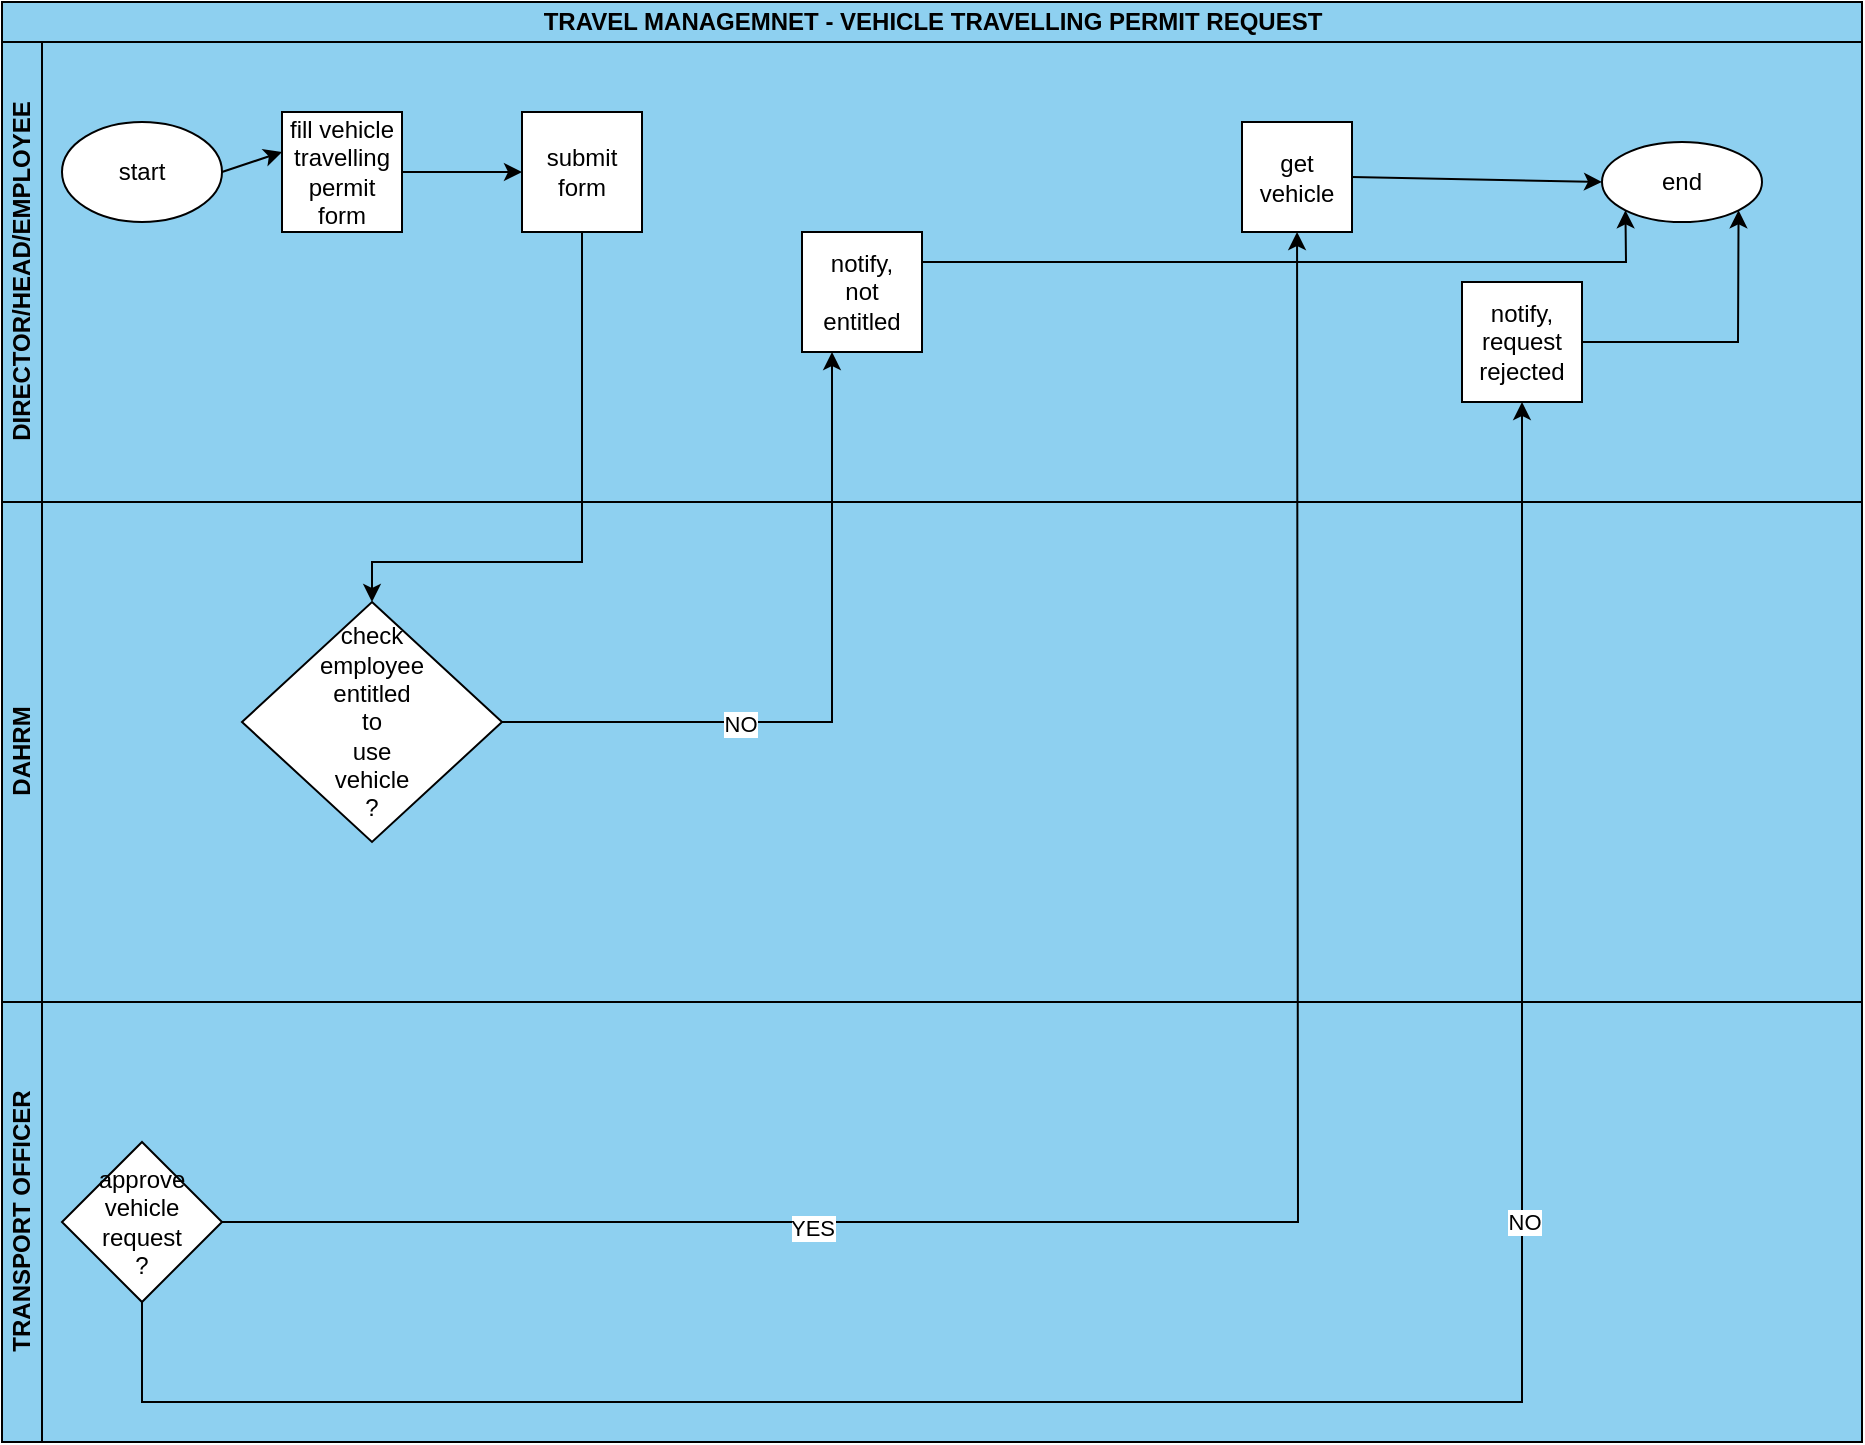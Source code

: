 <mxfile version="24.7.5">
  <diagram name="Page-1" id="paYRWq16h5qkBUBvGVSX">
    <mxGraphModel dx="1050" dy="566" grid="1" gridSize="10" guides="1" tooltips="1" connect="1" arrows="1" fold="1" page="1" pageScale="1" pageWidth="850" pageHeight="1100" math="0" shadow="0">
      <root>
        <mxCell id="0" />
        <mxCell id="1" parent="0" />
        <mxCell id="A2xx7unQY58moL9qyg2i-1" value="TRAVEL MANAGEMNET - VEHICLE TRAVELLING PERMIT REQUEST" style="swimlane;childLayout=stackLayout;resizeParent=1;resizeParentMax=0;horizontal=1;startSize=20;horizontalStack=0;html=1;fillColor=#8ED0F0;" parent="1" vertex="1">
          <mxGeometry x="20" y="640" width="930" height="720" as="geometry" />
        </mxCell>
        <mxCell id="A2xx7unQY58moL9qyg2i-2" value="DIRECTOR/HEAD/EMPLOYEE" style="swimlane;startSize=20;horizontal=0;html=1;swimlaneFillColor=#8ed0f0;fillColor=#8ed0f0;" parent="A2xx7unQY58moL9qyg2i-1" vertex="1">
          <mxGeometry y="20" width="930" height="230" as="geometry" />
        </mxCell>
        <mxCell id="A2xx7unQY58moL9qyg2i-5" value="start" style="ellipse;whiteSpace=wrap;html=1;" parent="A2xx7unQY58moL9qyg2i-2" vertex="1">
          <mxGeometry x="30" y="40" width="80" height="50" as="geometry" />
        </mxCell>
        <mxCell id="A2xx7unQY58moL9qyg2i-8" value="" style="edgeStyle=orthogonalEdgeStyle;rounded=0;orthogonalLoop=1;jettySize=auto;html=1;" parent="A2xx7unQY58moL9qyg2i-2" source="A2xx7unQY58moL9qyg2i-6" target="A2xx7unQY58moL9qyg2i-7" edge="1">
          <mxGeometry relative="1" as="geometry" />
        </mxCell>
        <mxCell id="A2xx7unQY58moL9qyg2i-6" value="&lt;div&gt;fill vehicle&lt;/div&gt;&lt;div&gt;travelling&lt;/div&gt;&lt;div&gt;permit&lt;/div&gt;&lt;div&gt;form&lt;br&gt;&lt;/div&gt;" style="whiteSpace=wrap;html=1;aspect=fixed;" parent="A2xx7unQY58moL9qyg2i-2" vertex="1">
          <mxGeometry x="140" y="35" width="60" height="60" as="geometry" />
        </mxCell>
        <mxCell id="A2xx7unQY58moL9qyg2i-7" value="&lt;div&gt;submit&lt;/div&gt;&lt;div&gt;form&lt;br&gt;&lt;/div&gt;" style="whiteSpace=wrap;html=1;aspect=fixed;" parent="A2xx7unQY58moL9qyg2i-2" vertex="1">
          <mxGeometry x="260" y="35" width="60" height="60" as="geometry" />
        </mxCell>
        <mxCell id="A2xx7unQY58moL9qyg2i-13" value="end" style="ellipse;whiteSpace=wrap;html=1;" parent="A2xx7unQY58moL9qyg2i-2" vertex="1">
          <mxGeometry x="800" y="50" width="80" height="40" as="geometry" />
        </mxCell>
        <mxCell id="A2xx7unQY58moL9qyg2i-15" value="&lt;div&gt;notify,&lt;/div&gt;&lt;div&gt;not&lt;/div&gt;&lt;div&gt;entitled&lt;br&gt;&lt;/div&gt;" style="whiteSpace=wrap;html=1;aspect=fixed;" parent="A2xx7unQY58moL9qyg2i-2" vertex="1">
          <mxGeometry x="400" y="95" width="60" height="60" as="geometry" />
        </mxCell>
        <mxCell id="A2xx7unQY58moL9qyg2i-17" value="" style="endArrow=classic;html=1;rounded=0;exitX=1;exitY=0.25;exitDx=0;exitDy=0;entryX=0;entryY=1;entryDx=0;entryDy=0;" parent="A2xx7unQY58moL9qyg2i-2" source="A2xx7unQY58moL9qyg2i-15" target="A2xx7unQY58moL9qyg2i-13" edge="1">
          <mxGeometry width="50" height="50" relative="1" as="geometry">
            <mxPoint x="460" y="300" as="sourcePoint" />
            <mxPoint x="510" y="250" as="targetPoint" />
            <Array as="points">
              <mxPoint x="812" y="110" />
            </Array>
          </mxGeometry>
        </mxCell>
        <mxCell id="A2xx7unQY58moL9qyg2i-23" value="&lt;div&gt;get&lt;/div&gt;&lt;div&gt;vehicle&lt;br&gt;&lt;/div&gt;" style="whiteSpace=wrap;html=1;aspect=fixed;" parent="A2xx7unQY58moL9qyg2i-2" vertex="1">
          <mxGeometry x="620" y="40" width="55" height="55" as="geometry" />
        </mxCell>
        <mxCell id="A2xx7unQY58moL9qyg2i-25" value="" style="endArrow=classic;html=1;rounded=0;exitX=1;exitY=0.5;exitDx=0;exitDy=0;entryX=0;entryY=0.5;entryDx=0;entryDy=0;" parent="A2xx7unQY58moL9qyg2i-2" source="A2xx7unQY58moL9qyg2i-23" target="A2xx7unQY58moL9qyg2i-13" edge="1">
          <mxGeometry width="50" height="50" relative="1" as="geometry">
            <mxPoint x="460" y="230" as="sourcePoint" />
            <mxPoint x="510" y="180" as="targetPoint" />
          </mxGeometry>
        </mxCell>
        <mxCell id="A2xx7unQY58moL9qyg2i-27" value="&lt;div&gt;notify,&lt;/div&gt;&lt;div&gt;request&lt;/div&gt;&lt;div&gt;rejected&lt;br&gt;&lt;/div&gt;" style="whiteSpace=wrap;html=1;aspect=fixed;" parent="A2xx7unQY58moL9qyg2i-2" vertex="1">
          <mxGeometry x="730" y="120" width="60" height="60" as="geometry" />
        </mxCell>
        <mxCell id="A2xx7unQY58moL9qyg2i-28" value="" style="endArrow=classic;html=1;rounded=0;exitX=1;exitY=0.5;exitDx=0;exitDy=0;entryX=1;entryY=1;entryDx=0;entryDy=0;" parent="A2xx7unQY58moL9qyg2i-2" source="A2xx7unQY58moL9qyg2i-27" target="A2xx7unQY58moL9qyg2i-13" edge="1">
          <mxGeometry width="50" height="50" relative="1" as="geometry">
            <mxPoint x="460" y="270" as="sourcePoint" />
            <mxPoint x="510" y="220" as="targetPoint" />
            <Array as="points">
              <mxPoint x="868" y="150" />
            </Array>
          </mxGeometry>
        </mxCell>
        <mxCell id="A2xx7unQY58moL9qyg2i-3" value="DAHRM" style="swimlane;startSize=20;horizontal=0;html=1;swimlaneFillColor=#8ED0F0;fillColor=#8ed0f0;" parent="A2xx7unQY58moL9qyg2i-1" vertex="1">
          <mxGeometry y="250" width="930" height="250" as="geometry" />
        </mxCell>
        <mxCell id="A2xx7unQY58moL9qyg2i-10" value="&lt;div&gt;check&lt;/div&gt;&lt;div&gt;employee&lt;/div&gt;&lt;div&gt;entitled&lt;/div&gt;&lt;div&gt;to &lt;br&gt;&lt;/div&gt;&lt;div&gt;use&lt;/div&gt;&lt;div&gt;vehicle&lt;/div&gt;&lt;div&gt;?&lt;br&gt;&lt;/div&gt;" style="rhombus;whiteSpace=wrap;html=1;" parent="A2xx7unQY58moL9qyg2i-3" vertex="1">
          <mxGeometry x="120" y="50" width="130" height="120" as="geometry" />
        </mxCell>
        <mxCell id="A2xx7unQY58moL9qyg2i-4" value="TRANSPORT OFFICER" style="swimlane;startSize=20;horizontal=0;html=1;swimlaneFillColor=#8ED0F0;fillColor=#8ed0f0;" parent="A2xx7unQY58moL9qyg2i-1" vertex="1">
          <mxGeometry y="500" width="930" height="220" as="geometry" />
        </mxCell>
        <mxCell id="A2xx7unQY58moL9qyg2i-20" value="&lt;div&gt;approve&lt;/div&gt;&lt;div&gt;vehicle&lt;/div&gt;&lt;div&gt;request&lt;/div&gt;&lt;div&gt;?&lt;br&gt;&lt;/div&gt;" style="rhombus;whiteSpace=wrap;html=1;" parent="A2xx7unQY58moL9qyg2i-4" vertex="1">
          <mxGeometry x="30" y="70" width="80" height="80" as="geometry" />
        </mxCell>
        <mxCell id="A2xx7unQY58moL9qyg2i-12" value="" style="endArrow=classic;html=1;rounded=0;exitX=0.5;exitY=1;exitDx=0;exitDy=0;entryX=0.5;entryY=0;entryDx=0;entryDy=0;" parent="A2xx7unQY58moL9qyg2i-1" source="A2xx7unQY58moL9qyg2i-7" target="A2xx7unQY58moL9qyg2i-10" edge="1">
          <mxGeometry width="50" height="50" relative="1" as="geometry">
            <mxPoint x="380" y="270" as="sourcePoint" />
            <mxPoint x="430" y="220" as="targetPoint" />
            <Array as="points">
              <mxPoint x="290" y="280" />
              <mxPoint x="185" y="280" />
            </Array>
          </mxGeometry>
        </mxCell>
        <mxCell id="A2xx7unQY58moL9qyg2i-14" value="" style="endArrow=classic;html=1;rounded=0;exitX=1;exitY=0.5;exitDx=0;exitDy=0;entryX=0.25;entryY=1;entryDx=0;entryDy=0;" parent="A2xx7unQY58moL9qyg2i-1" source="A2xx7unQY58moL9qyg2i-10" target="A2xx7unQY58moL9qyg2i-15" edge="1">
          <mxGeometry width="50" height="50" relative="1" as="geometry">
            <mxPoint x="460" y="320" as="sourcePoint" />
            <mxPoint x="720" y="230" as="targetPoint" />
            <Array as="points">
              <mxPoint x="415" y="360" />
            </Array>
          </mxGeometry>
        </mxCell>
        <mxCell id="A2xx7unQY58moL9qyg2i-16" value="NO" style="edgeLabel;html=1;align=center;verticalAlign=middle;resizable=0;points=[];" parent="A2xx7unQY58moL9qyg2i-14" vertex="1" connectable="0">
          <mxGeometry x="-0.32" y="-1" relative="1" as="geometry">
            <mxPoint as="offset" />
          </mxGeometry>
        </mxCell>
        <mxCell id="A2xx7unQY58moL9qyg2i-21" value="" style="endArrow=classic;html=1;rounded=0;exitX=1;exitY=0.5;exitDx=0;exitDy=0;" parent="A2xx7unQY58moL9qyg2i-1" source="A2xx7unQY58moL9qyg2i-20" target="A2xx7unQY58moL9qyg2i-23" edge="1">
          <mxGeometry width="50" height="50" relative="1" as="geometry">
            <mxPoint x="460" y="600" as="sourcePoint" />
            <mxPoint x="670" y="310" as="targetPoint" />
            <Array as="points">
              <mxPoint x="648" y="610" />
            </Array>
          </mxGeometry>
        </mxCell>
        <mxCell id="A2xx7unQY58moL9qyg2i-22" value="YES" style="edgeLabel;html=1;align=center;verticalAlign=middle;resizable=0;points=[];" parent="A2xx7unQY58moL9qyg2i-21" vertex="1" connectable="0">
          <mxGeometry x="-0.429" y="-3" relative="1" as="geometry">
            <mxPoint as="offset" />
          </mxGeometry>
        </mxCell>
        <mxCell id="A2xx7unQY58moL9qyg2i-29" value="" style="endArrow=classic;html=1;rounded=0;exitX=0.5;exitY=1;exitDx=0;exitDy=0;entryX=0.5;entryY=1;entryDx=0;entryDy=0;" parent="A2xx7unQY58moL9qyg2i-1" source="A2xx7unQY58moL9qyg2i-20" target="A2xx7unQY58moL9qyg2i-27" edge="1">
          <mxGeometry width="50" height="50" relative="1" as="geometry">
            <mxPoint x="460" y="550" as="sourcePoint" />
            <mxPoint x="840" y="650" as="targetPoint" />
            <Array as="points">
              <mxPoint x="70" y="700" />
              <mxPoint x="760" y="700" />
            </Array>
          </mxGeometry>
        </mxCell>
        <mxCell id="A2xx7unQY58moL9qyg2i-30" value="NO" style="edgeLabel;html=1;align=center;verticalAlign=middle;resizable=0;points=[];" parent="A2xx7unQY58moL9qyg2i-29" vertex="1" connectable="0">
          <mxGeometry x="0.339" y="-1" relative="1" as="geometry">
            <mxPoint as="offset" />
          </mxGeometry>
        </mxCell>
        <mxCell id="A2xx7unQY58moL9qyg2i-9" value="" style="endArrow=classic;html=1;rounded=0;exitX=1;exitY=0.5;exitDx=0;exitDy=0;" parent="1" source="A2xx7unQY58moL9qyg2i-5" edge="1">
          <mxGeometry width="50" height="50" relative="1" as="geometry">
            <mxPoint x="400" y="840" as="sourcePoint" />
            <mxPoint x="160" y="715" as="targetPoint" />
          </mxGeometry>
        </mxCell>
      </root>
    </mxGraphModel>
  </diagram>
</mxfile>
